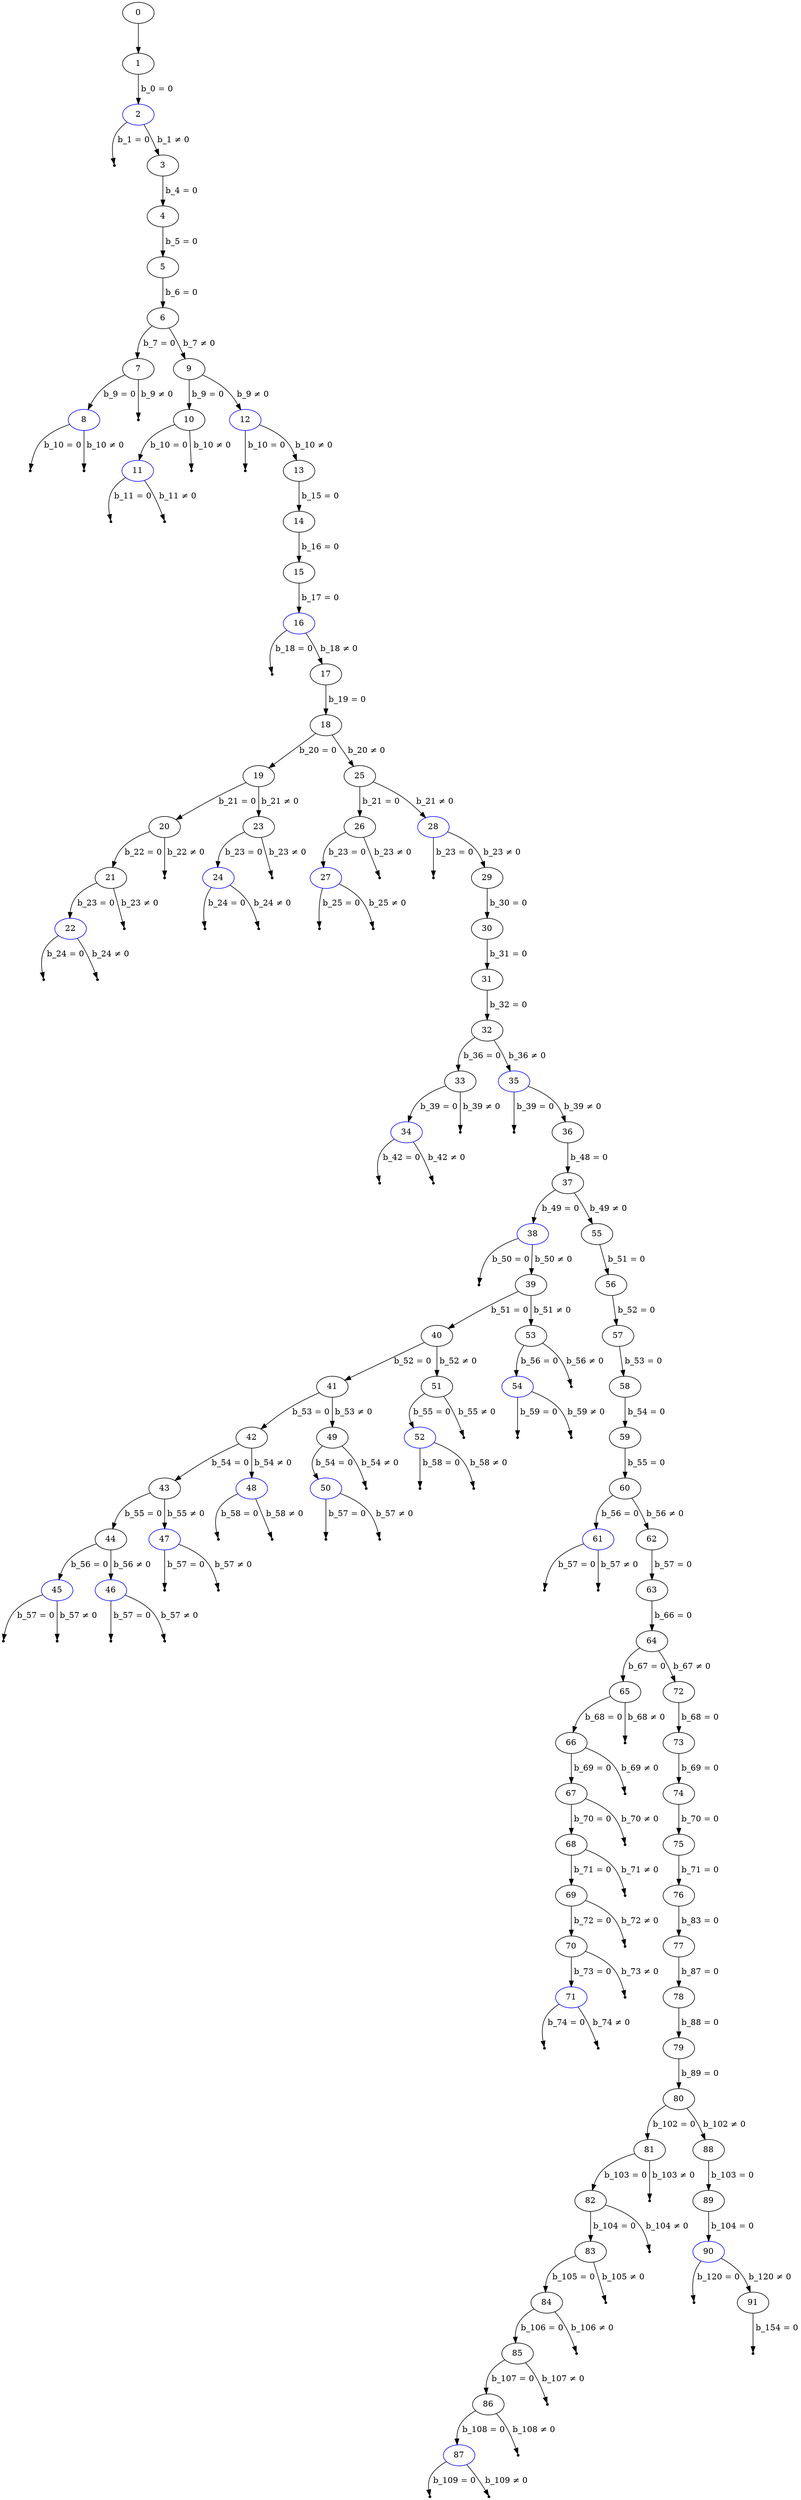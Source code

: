 digraph G{
	graph [ordering="out"];
	0 [label="0" ]
	0 -> 1 [label=" "];
	1 [label="1" ]
	1 -> 2 [label=" b_0 = 0"];
	2 [label="2" ,color=blue]
	2 -> -1 [label=" b_1 = 0"];
	2 -> 3 [label=" b_1 ≠ 0"];
	3 [label="3" ]
	3 -> 4 [label=" b_4 = 0"];
	4 [label="4" ]
	4 -> 5 [label=" b_5 = 0"];
	5 [label="5" ]
	5 -> 6 [label=" b_6 = 0"];
	6 [label="6" ]
	6 -> 7 [label=" b_7 = 0"];
	6 -> 9 [label=" b_7 ≠ 0"];
	9 [label="9" ]
	9 -> 10 [label=" b_9 = 0"];
	9 -> 12 [label=" b_9 ≠ 0"];
	12 [label="12" ,color=blue]
	12 -> -11 [label=" b_10 = 0"];
	12 -> 13 [label=" b_10 ≠ 0"];
	13 [label="13" ]
	13 -> 14 [label=" b_15 = 0"];
	14 [label="14" ]
	14 -> 15 [label=" b_16 = 0"];
	15 [label="15" ]
	15 -> 16 [label=" b_17 = 0"];
	16 [label="16" ,color=blue]
	16 -> -13 [label=" b_18 = 0"];
	16 -> 17 [label=" b_18 ≠ 0"];
	17 [label="17" ]
	17 -> 18 [label=" b_19 = 0"];
	18 [label="18" ]
	18 -> 19 [label=" b_20 = 0"];
	18 -> 25 [label=" b_20 ≠ 0"];
	25 [label="25" ]
	25 -> 26 [label=" b_21 = 0"];
	25 -> 28 [label=" b_21 ≠ 0"];
	28 [label="28" ,color=blue]
	28 -> -28 [label=" b_23 = 0"];
	28 -> 29 [label=" b_23 ≠ 0"];
	29 [label="29" ]
	29 -> 30 [label=" b_30 = 0"];
	30 [label="30" ]
	30 -> 31 [label=" b_31 = 0"];
	31 [label="31" ]
	31 -> 32 [label=" b_32 = 0"];
	32 [label="32" ]
	32 -> 33 [label=" b_36 = 0"];
	32 -> 35 [label=" b_36 ≠ 0"];
	35 [label="35" ,color=blue]
	35 -> -34 [label=" b_39 = 0"];
	35 -> 36 [label=" b_39 ≠ 0"];
	36 [label="36" ]
	36 -> 37 [label=" b_48 = 0"];
	37 [label="37" ]
	37 -> 38 [label=" b_49 = 0"];
	37 -> 55 [label=" b_49 ≠ 0"];
	55 [label="55" ]
	55 -> 56 [label=" b_51 = 0"];
	56 [label="56" ]
	56 -> 57 [label=" b_52 = 0"];
	57 [label="57" ]
	57 -> 58 [label=" b_53 = 0"];
	58 [label="58" ]
	58 -> 59 [label=" b_54 = 0"];
	59 [label="59" ]
	59 -> 60 [label=" b_55 = 0"];
	60 [label="60" ]
	60 -> 61 [label=" b_56 = 0"];
	60 -> 62 [label=" b_56 ≠ 0"];
	62 [label="62" ]
	62 -> 63 [label=" b_57 = 0"];
	63 [label="63" ]
	63 -> 64 [label=" b_66 = 0"];
	64 [label="64" ]
	64 -> 65 [label=" b_67 = 0"];
	64 -> 72 [label=" b_67 ≠ 0"];
	72 [label="72" ]
	72 -> 73 [label=" b_68 = 0"];
	73 [label="73" ]
	73 -> 74 [label=" b_69 = 0"];
	74 [label="74" ]
	74 -> 75 [label=" b_70 = 0"];
	75 [label="75" ]
	75 -> 76 [label=" b_71 = 0"];
	76 [label="76" ]
	76 -> 77 [label=" b_83 = 0"];
	77 [label="77" ]
	77 -> 78 [label=" b_87 = 0"];
	78 [label="78" ]
	78 -> 79 [label=" b_88 = 0"];
	79 [label="79" ]
	79 -> 80 [label=" b_89 = 0"];
	80 [label="80" ]
	80 -> 81 [label=" b_102 = 0"];
	80 -> 88 [label=" b_102 ≠ 0"];
	88 [label="88" ]
	88 -> 89 [label=" b_103 = 0"];
	89 [label="89" ]
	89 -> 90 [label=" b_104 = 0"];
	90 [label="90" ,color=blue]
	90 -> -83 [label=" b_120 = 0"];
	90 -> 91 [label=" b_120 ≠ 0"];
	91 [label="91" ]
	91 -> -85 [label=" b_154 = 0"];
	-85 [shape=point] 
	-83 [shape=point] 
	81 [label="81" ]
	81 -> 82 [label=" b_103 = 0"];
	81 -> -81 [label=" b_103 ≠ 0"];
	-81 [shape=point] 
	82 [label="82" ]
	82 -> 83 [label=" b_104 = 0"];
	82 -> -80 [label=" b_104 ≠ 0"];
	-80 [shape=point] 
	83 [label="83" ]
	83 -> 84 [label=" b_105 = 0"];
	83 -> -79 [label=" b_105 ≠ 0"];
	-79 [shape=point] 
	84 [label="84" ]
	84 -> 85 [label=" b_106 = 0"];
	84 -> -78 [label=" b_106 ≠ 0"];
	-78 [shape=point] 
	85 [label="85" ]
	85 -> 86 [label=" b_107 = 0"];
	85 -> -77 [label=" b_107 ≠ 0"];
	-77 [shape=point] 
	86 [label="86" ]
	86 -> 87 [label=" b_108 = 0"];
	86 -> -76 [label=" b_108 ≠ 0"];
	-76 [shape=point] 
	87 [label="87" ,color=blue]
	87 -> -74 [label=" b_109 = 0"];
	87 -> -75 [label=" b_109 ≠ 0"];
	-75 [shape=point] 
	-74 [shape=point] 
	65 [label="65" ]
	65 -> 66 [label=" b_68 = 0"];
	65 -> -72 [label=" b_68 ≠ 0"];
	-72 [shape=point] 
	66 [label="66" ]
	66 -> 67 [label=" b_69 = 0"];
	66 -> -71 [label=" b_69 ≠ 0"];
	-71 [shape=point] 
	67 [label="67" ]
	67 -> 68 [label=" b_70 = 0"];
	67 -> -70 [label=" b_70 ≠ 0"];
	-70 [shape=point] 
	68 [label="68" ]
	68 -> 69 [label=" b_71 = 0"];
	68 -> -69 [label=" b_71 ≠ 0"];
	-69 [shape=point] 
	69 [label="69" ]
	69 -> 70 [label=" b_72 = 0"];
	69 -> -68 [label=" b_72 ≠ 0"];
	-68 [shape=point] 
	70 [label="70" ]
	70 -> 71 [label=" b_73 = 0"];
	70 -> -67 [label=" b_73 ≠ 0"];
	-67 [shape=point] 
	71 [label="71" ,color=blue]
	71 -> -65 [label=" b_74 = 0"];
	71 -> -66 [label=" b_74 ≠ 0"];
	-66 [shape=point] 
	-65 [shape=point] 
	61 [label="61" ,color=blue]
	61 -> -62 [label=" b_57 = 0"];
	61 -> -63 [label=" b_57 ≠ 0"];
	-63 [shape=point] 
	-62 [shape=point] 
	38 [label="38" ,color=blue]
	38 -> -36 [label=" b_50 = 0"];
	38 -> 39 [label=" b_50 ≠ 0"];
	39 [label="39" ]
	39 -> 40 [label=" b_51 = 0"];
	39 -> 53 [label=" b_51 ≠ 0"];
	53 [label="53" ]
	53 -> 54 [label=" b_56 = 0"];
	53 -> -60 [label=" b_56 ≠ 0"];
	-60 [shape=point] 
	54 [label="54" ,color=blue]
	54 -> -58 [label=" b_59 = 0"];
	54 -> -59 [label=" b_59 ≠ 0"];
	-59 [shape=point] 
	-58 [shape=point] 
	40 [label="40" ]
	40 -> 41 [label=" b_52 = 0"];
	40 -> 51 [label=" b_52 ≠ 0"];
	51 [label="51" ]
	51 -> 52 [label=" b_55 = 0"];
	51 -> -56 [label=" b_55 ≠ 0"];
	-56 [shape=point] 
	52 [label="52" ,color=blue]
	52 -> -54 [label=" b_58 = 0"];
	52 -> -55 [label=" b_58 ≠ 0"];
	-55 [shape=point] 
	-54 [shape=point] 
	41 [label="41" ]
	41 -> 42 [label=" b_53 = 0"];
	41 -> 49 [label=" b_53 ≠ 0"];
	49 [label="49" ]
	49 -> 50 [label=" b_54 = 0"];
	49 -> -52 [label=" b_54 ≠ 0"];
	-52 [shape=point] 
	50 [label="50" ,color=blue]
	50 -> -50 [label=" b_57 = 0"];
	50 -> -51 [label=" b_57 ≠ 0"];
	-51 [shape=point] 
	-50 [shape=point] 
	42 [label="42" ]
	42 -> 43 [label=" b_54 = 0"];
	42 -> 48 [label=" b_54 ≠ 0"];
	48 [label="48" ,color=blue]
	48 -> -47 [label=" b_58 = 0"];
	48 -> -48 [label=" b_58 ≠ 0"];
	-48 [shape=point] 
	-47 [shape=point] 
	43 [label="43" ]
	43 -> 44 [label=" b_55 = 0"];
	43 -> 47 [label=" b_55 ≠ 0"];
	47 [label="47" ,color=blue]
	47 -> -44 [label=" b_57 = 0"];
	47 -> -45 [label=" b_57 ≠ 0"];
	-45 [shape=point] 
	-44 [shape=point] 
	44 [label="44" ]
	44 -> 45 [label=" b_56 = 0"];
	44 -> 46 [label=" b_56 ≠ 0"];
	46 [label="46" ,color=blue]
	46 -> -41 [label=" b_57 = 0"];
	46 -> -42 [label=" b_57 ≠ 0"];
	-42 [shape=point] 
	-41 [shape=point] 
	45 [label="45" ,color=blue]
	45 -> -38 [label=" b_57 = 0"];
	45 -> -39 [label=" b_57 ≠ 0"];
	-39 [shape=point] 
	-38 [shape=point] 
	-36 [shape=point] 
	-34 [shape=point] 
	33 [label="33" ]
	33 -> 34 [label=" b_39 = 0"];
	33 -> -32 [label=" b_39 ≠ 0"];
	-32 [shape=point] 
	34 [label="34" ,color=blue]
	34 -> -30 [label=" b_42 = 0"];
	34 -> -31 [label=" b_42 ≠ 0"];
	-31 [shape=point] 
	-30 [shape=point] 
	-28 [shape=point] 
	26 [label="26" ]
	26 -> 27 [label=" b_23 = 0"];
	26 -> -26 [label=" b_23 ≠ 0"];
	-26 [shape=point] 
	27 [label="27" ,color=blue]
	27 -> -24 [label=" b_25 = 0"];
	27 -> -25 [label=" b_25 ≠ 0"];
	-25 [shape=point] 
	-24 [shape=point] 
	19 [label="19" ]
	19 -> 20 [label=" b_21 = 0"];
	19 -> 23 [label=" b_21 ≠ 0"];
	23 [label="23" ]
	23 -> 24 [label=" b_23 = 0"];
	23 -> -22 [label=" b_23 ≠ 0"];
	-22 [shape=point] 
	24 [label="24" ,color=blue]
	24 -> -20 [label=" b_24 = 0"];
	24 -> -21 [label=" b_24 ≠ 0"];
	-21 [shape=point] 
	-20 [shape=point] 
	20 [label="20" ]
	20 -> 21 [label=" b_22 = 0"];
	20 -> -18 [label=" b_22 ≠ 0"];
	-18 [shape=point] 
	21 [label="21" ]
	21 -> 22 [label=" b_23 = 0"];
	21 -> -17 [label=" b_23 ≠ 0"];
	-17 [shape=point] 
	22 [label="22" ,color=blue]
	22 -> -15 [label=" b_24 = 0"];
	22 -> -16 [label=" b_24 ≠ 0"];
	-16 [shape=point] 
	-15 [shape=point] 
	-13 [shape=point] 
	-11 [shape=point] 
	10 [label="10" ]
	10 -> 11 [label=" b_10 = 0"];
	10 -> -9 [label=" b_10 ≠ 0"];
	-9 [shape=point] 
	11 [label="11" ,color=blue]
	11 -> -7 [label=" b_11 = 0"];
	11 -> -8 [label=" b_11 ≠ 0"];
	-8 [shape=point] 
	-7 [shape=point] 
	7 [label="7" ]
	7 -> 8 [label=" b_9 = 0"];
	7 -> -5 [label=" b_9 ≠ 0"];
	-5 [shape=point] 
	8 [label="8" ,color=blue]
	8 -> -3 [label=" b_10 = 0"];
	8 -> -4 [label=" b_10 ≠ 0"];
	-4 [shape=point] 
	-3 [shape=point] 
	-1 [shape=point] 
}